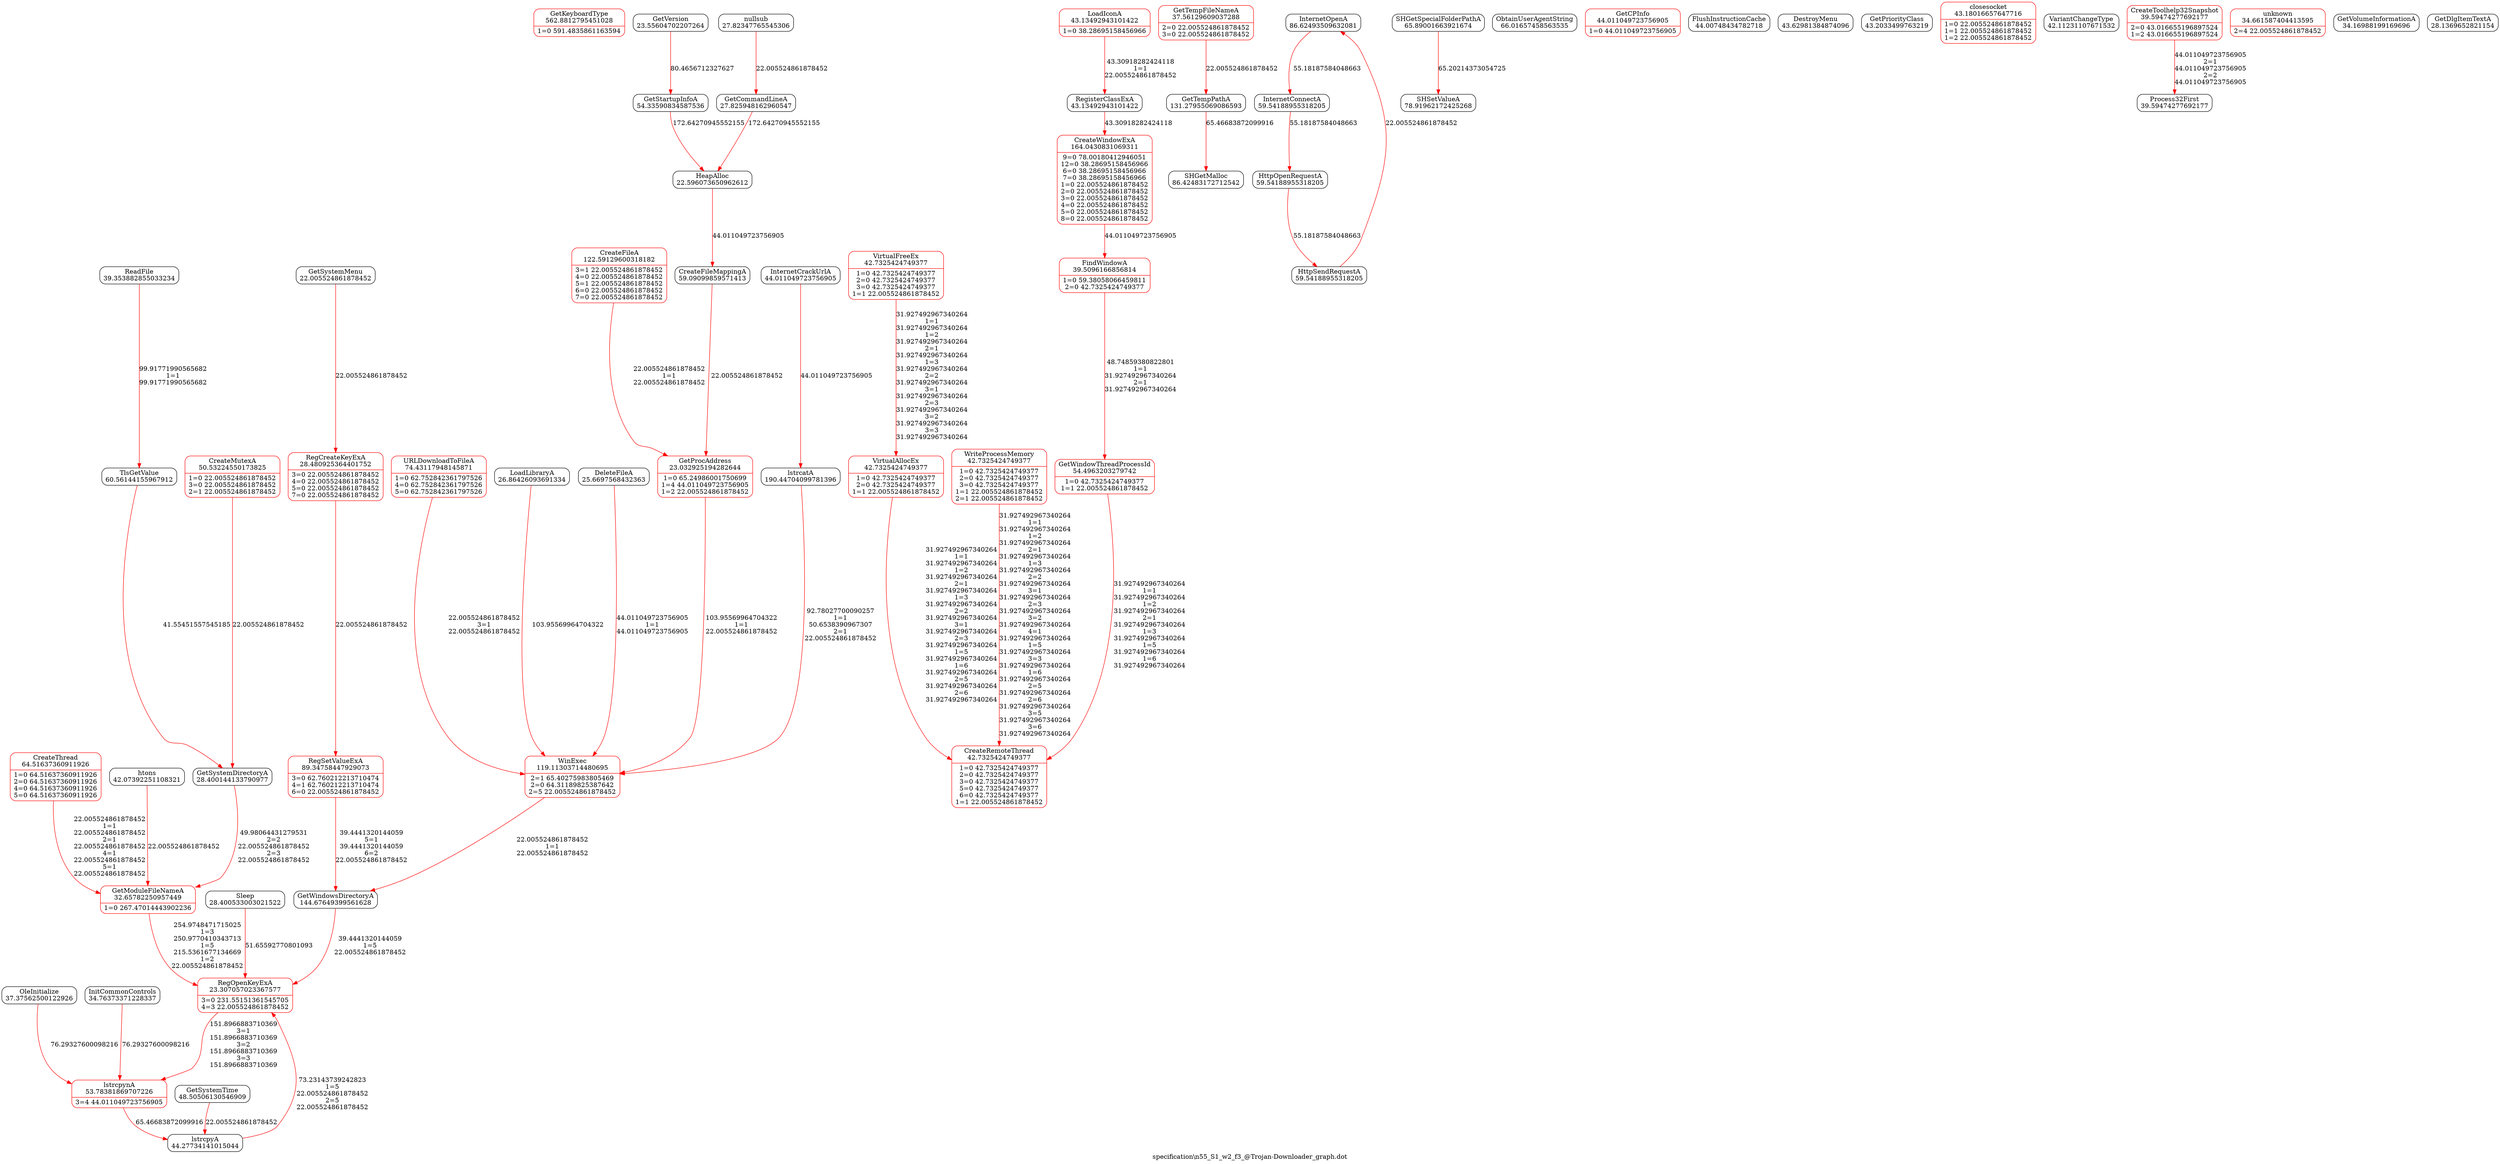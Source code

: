 digraph graphname { node [style=rounded]; label="specification\\n55_S1_w2_f3_@Trojan-Downloader_graph.dot";
GetKeyboardType	 [shape=record label="{GetKeyboardType\n562.8812795451028|{1=0 591.4835861163594}}" color=red];
lstrcatA	 [shape=record label="{lstrcatA\n190.44704099781396}" color=black];
CreateWindowExA	 [shape=record label="{CreateWindowExA\n164.0430831069311|{9=0 78.00180412946051\n12=0 38.28695158456966\n6=0 38.28695158456966\n7=0 38.28695158456966\n1=0 22.005524861878452\n2=0 22.005524861878452\n3=0 22.005524861878452\n4=0 22.005524861878452\n5=0 22.005524861878452\n8=0 22.005524861878452}}" color=red];
GetWindowsDirectoryA	 [shape=record label="{GetWindowsDirectoryA\n144.67649399561628}" color=black];
GetTempPathA	 [shape=record label="{GetTempPathA\n131.27955069086593}" color=black];
CreateFileA	 [shape=record label="{CreateFileA\n122.59129600318182|{3=1 22.005524861878452\n4=0 22.005524861878452\n5=1 22.005524861878452\n6=0 22.005524861878452\n7=0 22.005524861878452}}" color=red];
WinExec	 [shape=record label="{WinExec\n119.11303714480695|{2=1 65.40275983805469\n2=0 64.31189825387642\n2=5 22.005524861878452}}" color=red];
RegSetValueExA	 [shape=record label="{RegSetValueExA\n89.34758447929073|{3=0 62.760212213710474\n4=1 62.760212213710474\n6=0 22.005524861878452}}" color=red];
InternetOpenA	 [shape=record label="{InternetOpenA\n86.62493509632081}" color=black];
SHGetMalloc	 [shape=record label="{SHGetMalloc\n86.42483172712542}" color=black];
SHSetValueA	 [shape=record label="{SHSetValueA\n78.91962172425268}" color=black];
URLDownloadToFileA	 [shape=record label="{URLDownloadToFileA\n74.43117948145871|{1=0 62.752842361797526\n4=0 62.752842361797526\n5=0 62.752842361797526}}" color=red];
ObtainUserAgentString	 [shape=record label="{ObtainUserAgentString\n66.01657458563535}" color=black];
SHGetSpecialFolderPathA	 [shape=record label="{SHGetSpecialFolderPathA\n65.89001663921674}" color=black];
CreateThread	 [shape=record label="{CreateThread\n64.51637360911926|{1=0 64.51637360911926\n2=0 64.51637360911926\n4=0 64.51637360911926\n5=0 64.51637360911926}}" color=red];
TlsGetValue	 [shape=record label="{TlsGetValue\n60.56144155967912}" color=black];
InternetConnectA	 [shape=record label="{InternetConnectA\n59.54188955318205}" color=black];
HttpOpenRequestA	 [shape=record label="{HttpOpenRequestA\n59.54188955318205}" color=black];
HttpSendRequestA	 [shape=record label="{HttpSendRequestA\n59.54188955318205}" color=black];
CreateFileMappingA	 [shape=record label="{CreateFileMappingA\n59.09099859571413}" color=black];
GetWindowThreadProcessId	 [shape=record label="{GetWindowThreadProcessId\n54.4963203279742|{1=0 42.7325424749377\n1=1 22.005524861878452}}" color=red];
GetStartupInfoA	 [shape=record label="{GetStartupInfoA\n54.33590834587536}" color=black];
lstrcpynA	 [shape=record label="{lstrcpynA\n53.78381869707226|{3=4 44.011049723756905}}" color=red];
CreateMutexA	 [shape=record label="{CreateMutexA\n50.53224550173825|{1=0 22.005524861878452\n3=0 22.005524861878452\n2=1 22.005524861878452}}" color=red];
GetSystemTime	 [shape=record label="{GetSystemTime\n48.50506130546909}" color=black];
lstrcpyA	 [shape=record label="{lstrcpyA\n44.27734141015044}" color=black];
GetCPInfo	 [shape=record label="{GetCPInfo\n44.011049723756905|{1=0 44.011049723756905}}" color=red];
InternetCrackUrlA	 [shape=record label="{InternetCrackUrlA\n44.011049723756905}" color=black];
FlushInstructionCache	 [shape=record label="{FlushInstructionCache\n44.00748434782718}" color=black];
DestroyMenu	 [shape=record label="{DestroyMenu\n43.62981384874096}" color=black];
GetPriorityClass	 [shape=record label="{GetPriorityClass\n43.2033499763219}" color=black];
closesocket	 [shape=record label="{closesocket\n43.18016657647716|{1=0 22.005524861878452\n1=1 22.005524861878452\n1=2 22.005524861878452}}" color=red];
RegisterClassExA	 [shape=record label="{RegisterClassExA\n43.13492943101422}" color=black];
LoadIconA	 [shape=record label="{LoadIconA\n43.13492943101422|{1=0 38.28695158456966}}" color=red];
VirtualAllocEx	 [shape=record label="{VirtualAllocEx\n42.7325424749377|{1=0 42.7325424749377\n2=0 42.7325424749377\n1=1 22.005524861878452}}" color=red];
WriteProcessMemory	 [shape=record label="{WriteProcessMemory\n42.7325424749377|{1=0 42.7325424749377\n2=0 42.7325424749377\n3=0 42.7325424749377\n1=1 22.005524861878452\n2=1 22.005524861878452}}" color=red];
VirtualFreeEx	 [shape=record label="{VirtualFreeEx\n42.7325424749377|{1=0 42.7325424749377\n2=0 42.7325424749377\n3=0 42.7325424749377\n1=1 22.005524861878452}}" color=red];
CreateRemoteThread	 [shape=record label="{CreateRemoteThread\n42.7325424749377|{1=0 42.7325424749377\n2=0 42.7325424749377\n3=0 42.7325424749377\n5=0 42.7325424749377\n6=0 42.7325424749377\n1=1 22.005524861878452}}" color=red];
VariantChangeType	 [shape=record label="{VariantChangeType\n42.11231107671532}" color=black];
htons	 [shape=record label="{htons\n42.07392251108321}" color=black];
CreateToolhelp32Snapshot	 [shape=record label="{CreateToolhelp32Snapshot\n39.59474277692177|{2=0 43.016655196897524\n1=2 43.016655196897524}}" color=red];
Process32First	 [shape=record label="{Process32First\n39.59474277692177}" color=black];
FindWindowA	 [shape=record label="{FindWindowA\n39.5096166856814|{1=0 59.38058066459811\n2=0 42.7325424749377}}" color=red];
ReadFile	 [shape=record label="{ReadFile\n39.353882855033234}" color=black];
GetTempFileNameA	 [shape=record label="{GetTempFileNameA\n37.56129609037288|{2=0 22.005524861878452\n3=0 22.005524861878452}}" color=red];
OleInitialize	 [shape=record label="{OleInitialize\n37.37562500122926}" color=black];
InitCommonControls	 [shape=record label="{InitCommonControls\n34.76373371228337}" color=black];
unknown	 [shape=record label="{unknown\n34.661587404413595|{2=4 22.005524861878452}}" color=red];
GetVolumeInformationA	 [shape=record label="{GetVolumeInformationA\n34.16988199169696}" color=black];
GetModuleFileNameA	 [shape=record label="{GetModuleFileNameA\n32.65782250957449|{1=0 267.47014443902236}}" color=red];
RegCreateKeyExA	 [shape=record label="{RegCreateKeyExA\n28.480925364401752|{3=0 22.005524861878452\n4=0 22.005524861878452\n5=0 22.005524861878452\n7=0 22.005524861878452}}" color=red];
Sleep	 [shape=record label="{Sleep\n28.400533003021522}" color=black];
GetSystemDirectoryA	 [shape=record label="{GetSystemDirectoryA\n28.400144133790977}" color=black];
GetDlgItemTextA	 [shape=record label="{GetDlgItemTextA\n28.1369652821154}" color=black];
GetCommandLineA	 [shape=record label="{GetCommandLineA\n27.825948162960547}" color=black];
nullsub	 [shape=record label="{nullsub\n27.82347765545306}" color=black];
LoadLibraryA	 [shape=record label="{LoadLibraryA\n26.86426093691334}" color=black];
DeleteFileA	 [shape=record label="{DeleteFileA\n25.6697568432363}" color=black];
GetVersion	 [shape=record label="{GetVersion\n23.55604702207264}" color=black];
RegOpenKeyExA	 [shape=record label="{RegOpenKeyExA\n23.307057023367577|{3=0 231.55151361545705\n4=3 22.005524861878452}}" color=red];
GetProcAddress	 [shape=record label="{GetProcAddress\n23.032925194282644|{1=0 65.24986001750699\n1=4 44.011049723756905\n1=2 22.005524861878452}}" color=red];
HeapAlloc	 [shape=record label="{HeapAlloc\n22.596073650962612}" color=black];
GetSystemMenu	 [shape=record label="{GetSystemMenu\n22.005524861878452}" color=black];
lstrcatA->WinExec	 [label="92.78027700090257\n1=1\n50.6538390967307\n2=1\n22.005524861878452" color=red];
CreateWindowExA->FindWindowA	 [label="44.011049723756905" color=red];
GetWindowsDirectoryA->RegOpenKeyExA	 [label="39.4441320144059\n1=5\n22.005524861878452" color=red];
GetTempPathA->SHGetMalloc	 [label="65.46683872099916" color=red];
CreateFileA->GetProcAddress	 [label="22.005524861878452\n1=1\n22.005524861878452" color=red];
WinExec->GetWindowsDirectoryA	 [label="22.005524861878452\n1=1\n22.005524861878452" color=red];
RegSetValueExA->GetWindowsDirectoryA	 [label="39.4441320144059\n5=1\n39.4441320144059\n6=2\n22.005524861878452" color=red];
InternetOpenA->InternetConnectA	 [label="55.18187584048663" color=red];
URLDownloadToFileA->WinExec	 [label="22.005524861878452\n3=1\n22.005524861878452" color=red];
SHGetSpecialFolderPathA->SHSetValueA	 [label="65.20214373054725" color=red];
CreateThread->GetModuleFileNameA	 [label="22.005524861878452\n1=1\n22.005524861878452\n2=1\n22.005524861878452\n4=1\n22.005524861878452\n5=1\n22.005524861878452" color=red];
TlsGetValue->GetSystemDirectoryA	 [label="41.55451557545185" color=red];
InternetConnectA->HttpOpenRequestA	 [label="55.18187584048663" color=red];
HttpOpenRequestA->HttpSendRequestA	 [label="55.18187584048663" color=red];
HttpSendRequestA->InternetOpenA	 [label="22.005524861878452" color=red];
CreateFileMappingA->GetProcAddress	 [label="22.005524861878452" color=red];
GetWindowThreadProcessId->CreateRemoteThread	 [label="31.927492967340264\n1=1\n31.927492967340264\n1=2\n31.927492967340264\n2=1\n31.927492967340264\n1=3\n31.927492967340264\n1=5\n31.927492967340264\n1=6\n31.927492967340264" color=red];
GetStartupInfoA->HeapAlloc	 [label="172.64270945552155" color=red];
lstrcpynA->lstrcpyA	 [label="65.46683872099916" color=red];
CreateMutexA->GetSystemDirectoryA	 [label="22.005524861878452" color=red];
GetSystemTime->lstrcpyA	 [label="22.005524861878452" color=red];
lstrcpyA->RegOpenKeyExA	 [label="73.23143739242823\n1=5\n22.005524861878452\n2=5\n22.005524861878452" color=red];
InternetCrackUrlA->lstrcatA	 [label="44.011049723756905" color=red];
RegisterClassExA->CreateWindowExA	 [label="43.30918282424118" color=red];
LoadIconA->RegisterClassExA	 [label="43.30918282424118\n1=1\n22.005524861878452" color=red];
VirtualAllocEx->CreateRemoteThread	 [label="31.927492967340264\n1=1\n31.927492967340264\n1=2\n31.927492967340264\n2=1\n31.927492967340264\n1=3\n31.927492967340264\n2=2\n31.927492967340264\n3=1\n31.927492967340264\n2=3\n31.927492967340264\n1=5\n31.927492967340264\n1=6\n31.927492967340264\n2=5\n31.927492967340264\n2=6\n31.927492967340264" color=red];
WriteProcessMemory->CreateRemoteThread	 [label="31.927492967340264\n1=1\n31.927492967340264\n1=2\n31.927492967340264\n2=1\n31.927492967340264\n1=3\n31.927492967340264\n2=2\n31.927492967340264\n3=1\n31.927492967340264\n2=3\n31.927492967340264\n3=2\n31.927492967340264\n4=1\n31.927492967340264\n1=5\n31.927492967340264\n3=3\n31.927492967340264\n1=6\n31.927492967340264\n2=5\n31.927492967340264\n2=6\n31.927492967340264\n3=5\n31.927492967340264\n3=6\n31.927492967340264" color=red];
VirtualFreeEx->VirtualAllocEx	 [label="31.927492967340264\n1=1\n31.927492967340264\n1=2\n31.927492967340264\n2=1\n31.927492967340264\n1=3\n31.927492967340264\n2=2\n31.927492967340264\n3=1\n31.927492967340264\n2=3\n31.927492967340264\n3=2\n31.927492967340264\n3=3\n31.927492967340264" color=red];
htons->GetModuleFileNameA	 [label="22.005524861878452" color=red];
CreateToolhelp32Snapshot->Process32First	 [label="44.011049723756905\n2=1\n44.011049723756905\n2=2\n44.011049723756905" color=red];
FindWindowA->GetWindowThreadProcessId	 [label="48.74859380822801\n1=1\n31.927492967340264\n2=1\n31.927492967340264" color=red];
ReadFile->TlsGetValue	 [label="99.91771990565682\n1=1\n99.91771990565682" color=red];
GetTempFileNameA->GetTempPathA	 [label="22.005524861878452" color=red];
OleInitialize->lstrcpynA	 [label="76.29327600098216" color=red];
InitCommonControls->lstrcpynA	 [label="76.29327600098216" color=red];
GetModuleFileNameA->RegOpenKeyExA	 [label="254.9748471715025\n1=3\n250.9770410343713\n1=5\n215.5361677134669\n1=2\n22.005524861878452" color=red];
RegCreateKeyExA->RegSetValueExA	 [label="22.005524861878452" color=red];
Sleep->RegOpenKeyExA	 [label="51.65592770801093" color=red];
GetSystemDirectoryA->GetModuleFileNameA	 [label="49.98064431279531\n2=2\n22.005524861878452\n2=3\n22.005524861878452" color=red];
GetCommandLineA->HeapAlloc	 [label="172.64270945552155" color=red];
nullsub->GetCommandLineA	 [label="22.005524861878452" color=red];
LoadLibraryA->WinExec	 [label="103.95569964704322" color=red];
DeleteFileA->WinExec	 [label="44.011049723756905\n1=1\n44.011049723756905" color=red];
GetVersion->GetStartupInfoA	 [label="80.4656712327627" color=red];
RegOpenKeyExA->lstrcpynA	 [label="151.8966883710369\n3=1\n151.8966883710369\n3=2\n151.8966883710369\n3=3\n151.8966883710369" color=red];
GetProcAddress->WinExec	 [label="103.95569964704322\n1=1\n22.005524861878452" color=red];
HeapAlloc->CreateFileMappingA	 [label="44.011049723756905" color=red];
GetSystemMenu->RegCreateKeyExA	 [label="22.005524861878452" color=red];
}
